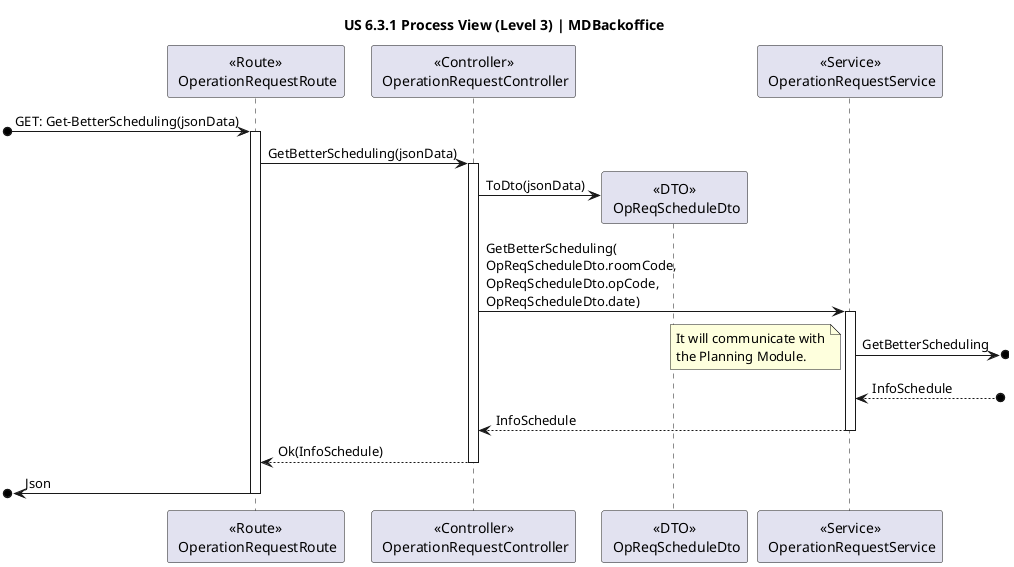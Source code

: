 @startuml
title "US 6.3.1 Process View (Level 3) | MDBackoffice"

participant "<<Route>>\n OperationRequestRoute" as ROUTE
participant "<<Controller>>\n OperationRequestController" as CONTROL
participant "<<DTO>>\n OpReqScheduleDto" as OPREQDTO
participant "<<Service>>\n OperationRequestService" as OPREQSERV

[o-> ROUTE : GET: Get-BetterScheduling(jsonData)
activate ROUTE
    ROUTE -> CONTROL : GetBetterScheduling(jsonData)
    activate CONTROL
        CONTROL -> OPREQDTO** : ToDto(jsonData)
        CONTROL -> OPREQSERV : GetBetterScheduling(\nOpReqScheduleDto.roomCode,\nOpReqScheduleDto.opCode,\nOpReqScheduleDto.date)
        activate OPREQSERV
            OPREQSERV ->o] : GetBetterScheduling
            note bottom : It will communicate with\nthe Planning Module.
            OPREQSERV <--o] : InfoSchedule
            OPREQSERV --> CONTROL : InfoSchedule
        deactivate OPREQSERV
        CONTROL --> ROUTE : Ok(InfoSchedule)
    deactivate CONTROL
    [o<- ROUTE : Json
deactivate ROUTE

@enduml